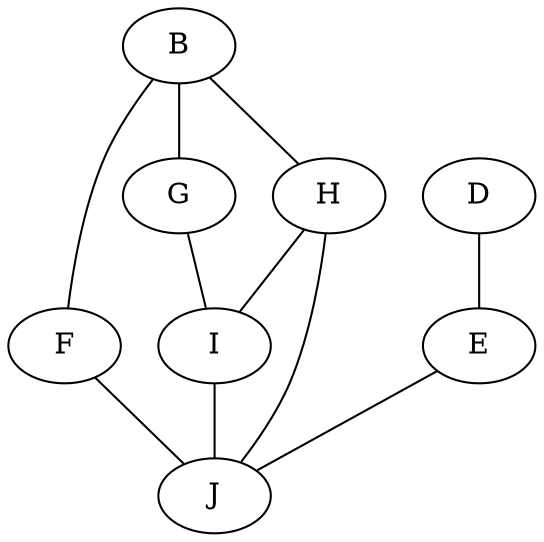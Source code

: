 strict graph {
B;
D;
E;
F;
G;
H;
I;
J;
B -- F [weight=4];
B -- G [weight=9];
B -- H [weight=6];
D -- E [weight=8];
E -- J [weight=1];
F -- J [weight=9];
G -- I [weight=4];
H -- I [weight=10];
H -- J [weight=4];
I -- J [weight=5];
}
